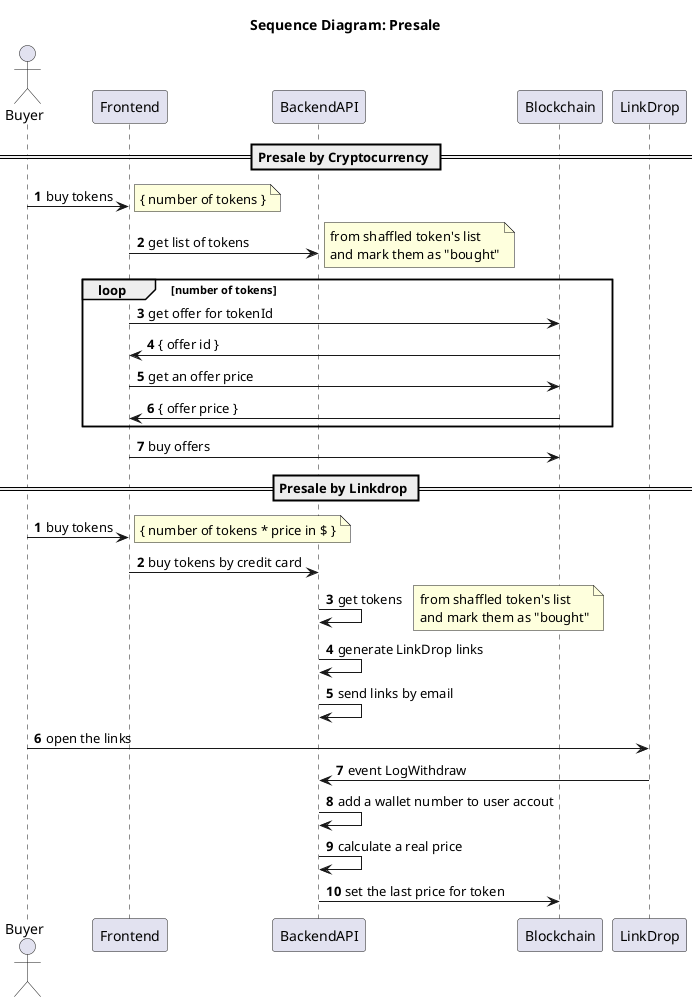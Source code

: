 @startuml

title Sequence Diagram: Presale

actor Buyer
participant Frontend
participant BackendAPI
participant Blockchain
participant LinkDrop

autonumber
== Presale by Cryptocurrency ==

Buyer -> Frontend: buy tokens
note right: { number of tokens }
Frontend -> BackendAPI: get list of tokens
note right 
  from shaffled token's list
  and mark them as "bought"
endnote
loop number of tokens
  Frontend -> Blockchain: get offer for tokenId
  Blockchain -> Frontend: { offer id }
  Frontend -> Blockchain: get an offer price
  Blockchain -> Frontend: { offer price }
end
Frontend -> Blockchain: buy offers

autonumber 1 1
== Presale by Linkdrop ==

Buyer -> Frontend: buy tokens
note right: { number of tokens * price in $ }
Frontend -> BackendAPI: buy tokens by credit card
BackendAPI -> BackendAPI: get tokens
note right 
  from shaffled token's list
  and mark them as "bought"
endnote
BackendAPI -> BackendAPI: generate LinkDrop links
BackendAPI -> BackendAPI: send links by email
Buyer -> LinkDrop: open the links
LinkDrop -> BackendAPI: event LogWithdraw
BackendAPI -> BackendAPI: add a wallet number to user accout
BackendAPI -> BackendAPI: calculate a real price 
BackendAPI -> Blockchain: set the last price for token

@enduml